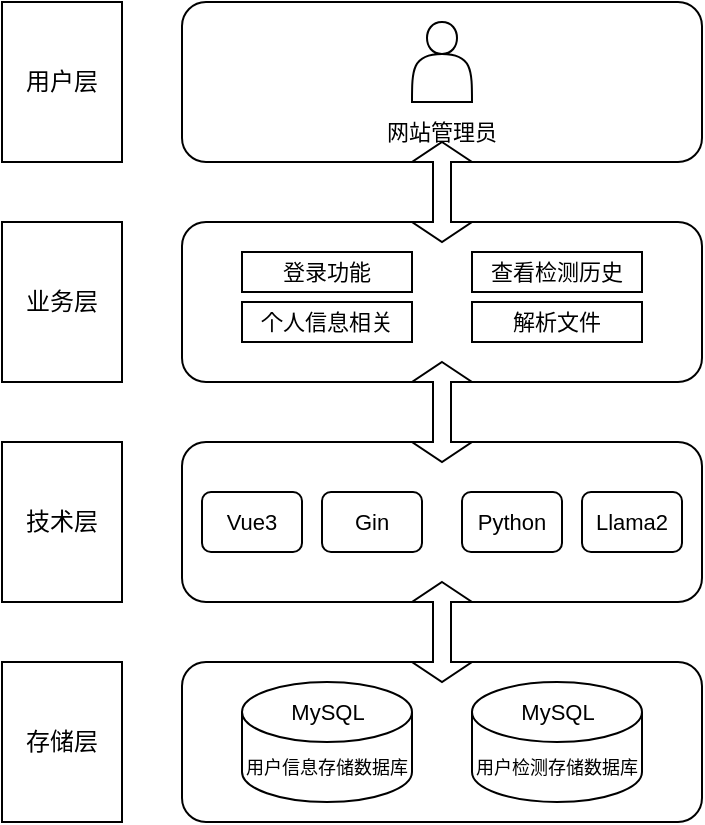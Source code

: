 <mxfile>
    <diagram id="VEL7uXHsn3Sm_1jTIy69" name="第 1 页">
        <mxGraphModel dx="486" dy="434" grid="1" gridSize="10" guides="1" tooltips="1" connect="1" arrows="1" fold="1" page="1" pageScale="1" pageWidth="827" pageHeight="1169" math="0" shadow="0">
            <root>
                <mxCell id="0"/>
                <mxCell id="1" parent="0"/>
                <mxCell id="2" value="用户层" style="rounded=0;whiteSpace=wrap;html=1;" parent="1" vertex="1">
                    <mxGeometry x="90" y="140" width="60" height="80" as="geometry"/>
                </mxCell>
                <mxCell id="4" value="业务层" style="rounded=0;whiteSpace=wrap;html=1;" parent="1" vertex="1">
                    <mxGeometry x="90" y="250" width="60" height="80" as="geometry"/>
                </mxCell>
                <mxCell id="5" value="技术层" style="rounded=0;whiteSpace=wrap;html=1;" parent="1" vertex="1">
                    <mxGeometry x="90" y="360" width="60" height="80" as="geometry"/>
                </mxCell>
                <mxCell id="6" value="存储层" style="rounded=0;whiteSpace=wrap;html=1;" parent="1" vertex="1">
                    <mxGeometry x="90" y="470" width="60" height="80" as="geometry"/>
                </mxCell>
                <mxCell id="7" value="" style="rounded=1;whiteSpace=wrap;html=1;" parent="1" vertex="1">
                    <mxGeometry x="180" y="140" width="260" height="80" as="geometry"/>
                </mxCell>
                <mxCell id="9" value="" style="rounded=1;whiteSpace=wrap;html=1;" parent="1" vertex="1">
                    <mxGeometry x="180" y="250" width="260" height="80" as="geometry"/>
                </mxCell>
                <mxCell id="10" value="" style="rounded=1;whiteSpace=wrap;html=1;" parent="1" vertex="1">
                    <mxGeometry x="180" y="360" width="260" height="80" as="geometry"/>
                </mxCell>
                <mxCell id="11" value="" style="rounded=1;whiteSpace=wrap;html=1;" parent="1" vertex="1">
                    <mxGeometry x="180" y="470" width="260" height="80" as="geometry"/>
                </mxCell>
                <mxCell id="13" value="" style="shape=actor;whiteSpace=wrap;html=1;" parent="1" vertex="1">
                    <mxGeometry x="295" y="150" width="30" height="40" as="geometry"/>
                </mxCell>
                <mxCell id="14" value="网站管理员" style="text;html=1;strokeColor=none;fillColor=none;align=center;verticalAlign=middle;whiteSpace=wrap;rounded=0;fontSize=11;" parent="1" vertex="1">
                    <mxGeometry x="280" y="190" width="60" height="30" as="geometry"/>
                </mxCell>
                <mxCell id="18" value="" style="shape=doubleArrow;direction=south;whiteSpace=wrap;html=1;fontSize=11;" parent="1" vertex="1">
                    <mxGeometry x="295" y="210" width="30" height="50" as="geometry"/>
                </mxCell>
                <mxCell id="19" value="" style="shape=doubleArrow;direction=south;whiteSpace=wrap;html=1;fontSize=11;" parent="1" vertex="1">
                    <mxGeometry x="295" y="320" width="30" height="50" as="geometry"/>
                </mxCell>
                <mxCell id="20" value="" style="shape=doubleArrow;direction=south;whiteSpace=wrap;html=1;fontSize=11;" parent="1" vertex="1">
                    <mxGeometry x="295" y="430" width="30" height="50" as="geometry"/>
                </mxCell>
                <mxCell id="21" value="登录功能" style="rounded=0;whiteSpace=wrap;html=1;fontSize=11;" parent="1" vertex="1">
                    <mxGeometry x="210" y="265" width="85" height="20" as="geometry"/>
                </mxCell>
                <mxCell id="22" value="查看检测历史" style="rounded=0;whiteSpace=wrap;html=1;fontSize=11;" parent="1" vertex="1">
                    <mxGeometry x="325" y="265" width="85" height="20" as="geometry"/>
                </mxCell>
                <mxCell id="23" value="个人信息相关" style="rounded=0;whiteSpace=wrap;html=1;fontSize=11;" parent="1" vertex="1">
                    <mxGeometry x="210" y="290" width="85" height="20" as="geometry"/>
                </mxCell>
                <mxCell id="24" value="解析文件" style="rounded=0;whiteSpace=wrap;html=1;fontSize=11;" parent="1" vertex="1">
                    <mxGeometry x="325" y="290" width="85" height="20" as="geometry"/>
                </mxCell>
                <mxCell id="25" value="Vue3" style="rounded=1;whiteSpace=wrap;html=1;fontSize=11;" parent="1" vertex="1">
                    <mxGeometry x="190" y="385" width="50" height="30" as="geometry"/>
                </mxCell>
                <mxCell id="26" value="Gin" style="rounded=1;whiteSpace=wrap;html=1;fontSize=11;" parent="1" vertex="1">
                    <mxGeometry x="250" y="385" width="50" height="30" as="geometry"/>
                </mxCell>
                <mxCell id="27" value="Python" style="rounded=1;whiteSpace=wrap;html=1;fontSize=11;" parent="1" vertex="1">
                    <mxGeometry x="320" y="385" width="50" height="30" as="geometry"/>
                </mxCell>
                <mxCell id="28" value="&lt;div data-docx-has-block-data=&quot;false&quot; data-page-id=&quot;CYwqdr0lgoLU0ax9r77cs2mcnHZ&quot;&gt;&lt;div class=&quot;old-record-id-CO8Cd8ao6o2ORcx43r9cU3Chn1f&quot;&gt;Llama2&lt;/div&gt;&lt;/div&gt;&lt;span class=&quot;lark-record-clipboard&quot; data-lark-record-format=&quot;docx/text&quot; data-lark-record-data=&quot;{&amp;quot;rootId&amp;quot;:&amp;quot;CYwqdr0lgoLU0ax9r77cs2mcnHZ&amp;quot;,&amp;quot;text&amp;quot;:{&amp;quot;initialAttributedTexts&amp;quot;:{&amp;quot;text&amp;quot;:{&amp;quot;0&amp;quot;:&amp;quot;Llama2&amp;quot;},&amp;quot;attribs&amp;quot;:{&amp;quot;0&amp;quot;:&amp;quot;*0+6&amp;quot;}},&amp;quot;apool&amp;quot;:{&amp;quot;numToAttrib&amp;quot;:{&amp;quot;0&amp;quot;:[&amp;quot;author&amp;quot;,&amp;quot;7131269141830320132&amp;quot;]},&amp;quot;nextNum&amp;quot;:1}},&amp;quot;type&amp;quot;:&amp;quot;text&amp;quot;,&amp;quot;referenceRecordMap&amp;quot;:{},&amp;quot;extra&amp;quot;:{&amp;quot;channel&amp;quot;:&amp;quot;saas&amp;quot;,&amp;quot;mention_page_title&amp;quot;:{},&amp;quot;external_mention_url&amp;quot;:{}},&amp;quot;isKeepQuoteContainer&amp;quot;:false,&amp;quot;isFromCode&amp;quot;:false,&amp;quot;selection&amp;quot;:[{&amp;quot;id&amp;quot;:266,&amp;quot;type&amp;quot;:&amp;quot;text&amp;quot;,&amp;quot;selection&amp;quot;:{&amp;quot;start&amp;quot;:17,&amp;quot;end&amp;quot;:23},&amp;quot;recordId&amp;quot;:&amp;quot;CO8Cd8ao6o2ORcx43r9cU3Chn1f&amp;quot;}],&amp;quot;payloadMap&amp;quot;:{},&amp;quot;isCut&amp;quot;:false}&quot;&gt;&lt;/span&gt;" style="rounded=1;whiteSpace=wrap;html=1;fontSize=11;" parent="1" vertex="1">
                    <mxGeometry x="380" y="385" width="50" height="30" as="geometry"/>
                </mxCell>
                <mxCell id="33" value="用户信息存储数据库" style="shape=cylinder3;whiteSpace=wrap;html=1;boundedLbl=1;backgroundOutline=1;size=15;fontSize=9;" parent="1" vertex="1">
                    <mxGeometry x="210" y="480" width="85" height="60" as="geometry"/>
                </mxCell>
                <mxCell id="34" value="MySQL" style="text;html=1;strokeColor=none;fillColor=none;align=center;verticalAlign=middle;whiteSpace=wrap;rounded=0;fontSize=11;" parent="1" vertex="1">
                    <mxGeometry x="222.5" y="480" width="60" height="30" as="geometry"/>
                </mxCell>
                <mxCell id="35" value="用户检测存储数据库" style="shape=cylinder3;whiteSpace=wrap;html=1;boundedLbl=1;backgroundOutline=1;size=15;fontSize=9;" parent="1" vertex="1">
                    <mxGeometry x="325" y="480" width="85" height="60" as="geometry"/>
                </mxCell>
                <mxCell id="36" value="MySQL" style="text;html=1;strokeColor=none;fillColor=none;align=center;verticalAlign=middle;whiteSpace=wrap;rounded=0;fontSize=11;" parent="1" vertex="1">
                    <mxGeometry x="337.5" y="480" width="60" height="30" as="geometry"/>
                </mxCell>
            </root>
        </mxGraphModel>
    </diagram>
</mxfile>